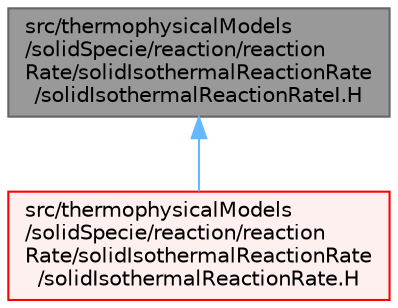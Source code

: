 digraph "src/thermophysicalModels/solidSpecie/reaction/reactionRate/solidIsothermalReactionRate/solidIsothermalReactionRateI.H"
{
 // LATEX_PDF_SIZE
  bgcolor="transparent";
  edge [fontname=Helvetica,fontsize=10,labelfontname=Helvetica,labelfontsize=10];
  node [fontname=Helvetica,fontsize=10,shape=box,height=0.2,width=0.4];
  Node1 [id="Node000001",label="src/thermophysicalModels\l/solidSpecie/reaction/reaction\lRate/solidIsothermalReactionRate\l/solidIsothermalReactionRateI.H",height=0.2,width=0.4,color="gray40", fillcolor="grey60", style="filled", fontcolor="black",tooltip=" "];
  Node1 -> Node2 [id="edge1_Node000001_Node000002",dir="back",color="steelblue1",style="solid",tooltip=" "];
  Node2 [id="Node000002",label="src/thermophysicalModels\l/solidSpecie/reaction/reaction\lRate/solidIsothermalReactionRate\l/solidIsothermalReactionRate.H",height=0.2,width=0.4,color="red", fillcolor="#FFF0F0", style="filled",URL="$solidIsothermalReactionRate_8H.html",tooltip=" "];
}

